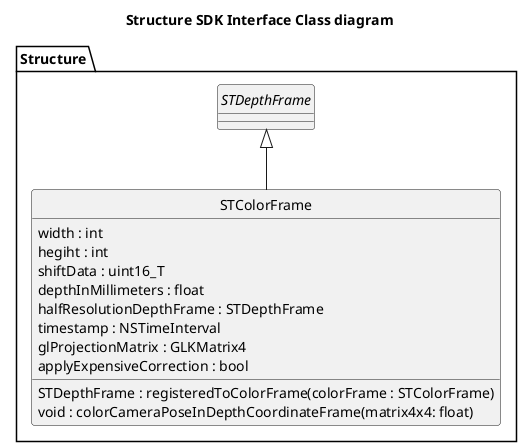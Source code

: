 @startuml
skinparam style strictuml
title Structure SDK Interface Class diagram

package Structure {
class STColorFrame {
    width : int
    hegiht : int
    shiftData : uint16_T
    depthInMillimeters : float
    halfResolutionDepthFrame : STDepthFrame
    timestamp : NSTimeInterval
    glProjectionMatrix : GLKMatrix4
    applyExpensiveCorrection : bool
    STDepthFrame : registeredToColorFrame(colorFrame : STColorFrame)
    void : colorCameraPoseInDepthCoordinateFrame(matrix4x4: float)
}

interface STDepthFrame {

}
}

STDepthFrame <|-down- STColorFrame

@enduml
